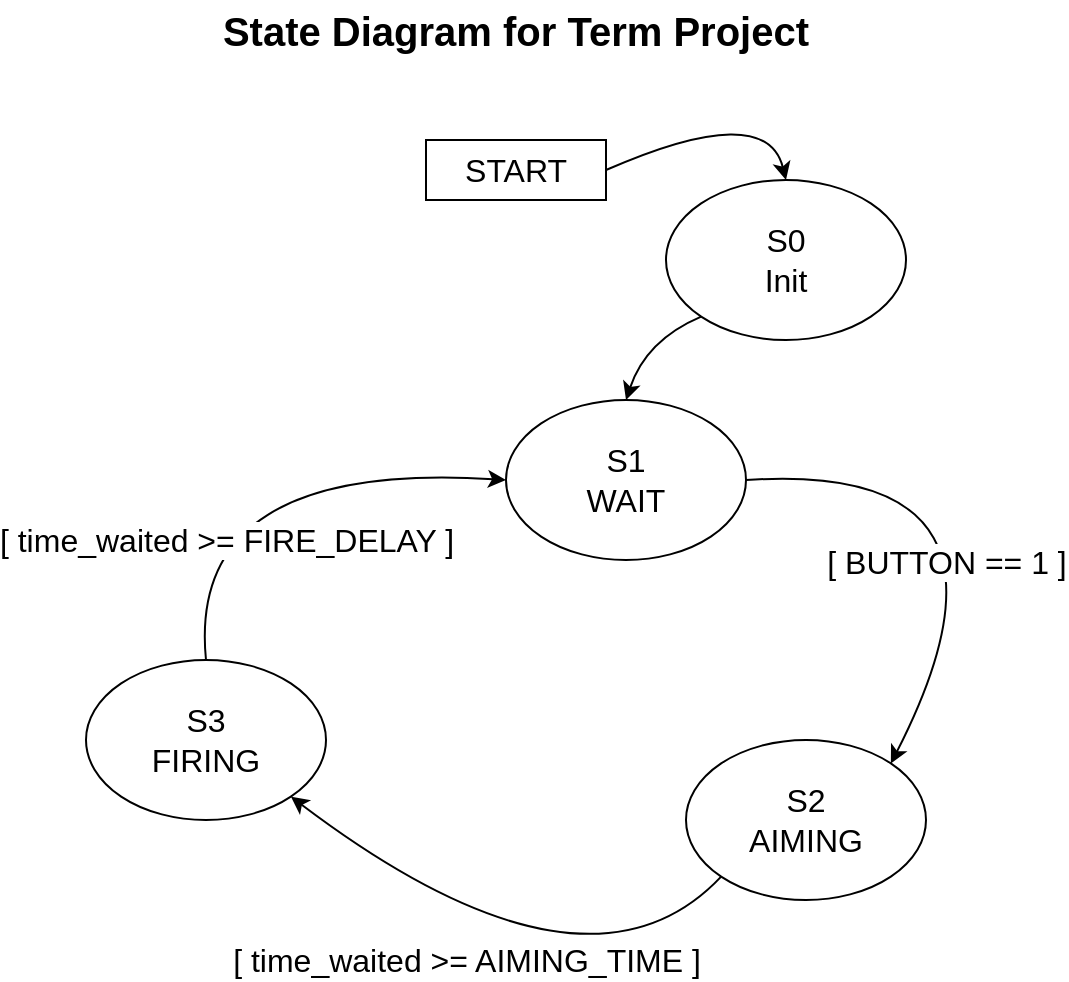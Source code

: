 <mxfile version="24.0.4" type="device">
  <diagram name="Page-1" id="pYXVmIgExTVIhxDMQ7Q1">
    <mxGraphModel dx="1189" dy="386" grid="1" gridSize="10" guides="1" tooltips="1" connect="1" arrows="1" fold="1" page="0" pageScale="1" pageWidth="850" pageHeight="1100" math="0" shadow="0">
      <root>
        <mxCell id="0" />
        <mxCell id="1" parent="0" />
        <mxCell id="rAT5umI4WLhzFv3D11Pl-13" value="State Diagram for Term Project" style="text;strokeColor=none;align=center;fillColor=none;html=1;verticalAlign=middle;whiteSpace=wrap;rounded=0;fontSize=20;fontStyle=1" parent="1" vertex="1">
          <mxGeometry x="340" y="790" width="330" height="30" as="geometry" />
        </mxCell>
        <mxCell id="rAT5umI4WLhzFv3D11Pl-15" value="" style="endArrow=classic;html=1;rounded=0;entryX=0.5;entryY=0;entryDx=0;entryDy=0;curved=1;exitX=0;exitY=1;exitDx=0;exitDy=0;fontSize=16;" parent="1" source="rAT5umI4WLhzFv3D11Pl-18" target="rAT5umI4WLhzFv3D11Pl-19" edge="1">
          <mxGeometry width="50" height="50" relative="1" as="geometry">
            <mxPoint x="260" y="1320" as="sourcePoint" />
            <mxPoint x="415.144" y="1261.716" as="targetPoint" />
            <Array as="points">
              <mxPoint x="570" y="960" />
            </Array>
          </mxGeometry>
        </mxCell>
        <mxCell id="rAT5umI4WLhzFv3D11Pl-17" value="START" style="rounded=0;whiteSpace=wrap;html=1;fontSize=16;" parent="1" vertex="1">
          <mxGeometry x="460" y="860" width="90" height="30" as="geometry" />
        </mxCell>
        <mxCell id="rAT5umI4WLhzFv3D11Pl-18" value="S0&lt;br style=&quot;font-size: 16px;&quot;&gt;Init" style="ellipse;whiteSpace=wrap;html=1;fontSize=16;" parent="1" vertex="1">
          <mxGeometry x="580" y="880" width="120" height="80" as="geometry" />
        </mxCell>
        <mxCell id="rAT5umI4WLhzFv3D11Pl-19" value="S1&lt;br style=&quot;font-size: 16px;&quot;&gt;WAIT" style="ellipse;whiteSpace=wrap;html=1;fontSize=16;" parent="1" vertex="1">
          <mxGeometry x="500" y="990" width="120" height="80" as="geometry" />
        </mxCell>
        <mxCell id="rAT5umI4WLhzFv3D11Pl-31" value="" style="endArrow=classic;html=1;rounded=0;entryX=0.5;entryY=0;entryDx=0;entryDy=0;curved=1;exitX=1;exitY=0.5;exitDx=0;exitDy=0;fontSize=16;" parent="1" source="rAT5umI4WLhzFv3D11Pl-17" target="rAT5umI4WLhzFv3D11Pl-18" edge="1">
          <mxGeometry width="50" height="50" relative="1" as="geometry">
            <mxPoint x="332" y="962" as="sourcePoint" />
            <mxPoint x="510" y="900" as="targetPoint" />
            <Array as="points">
              <mxPoint x="630" y="840" />
            </Array>
          </mxGeometry>
        </mxCell>
        <mxCell id="vWnbclFtSzo0CwNN01Se-3" value="S2&lt;br style=&quot;font-size: 16px;&quot;&gt;AIMING" style="ellipse;whiteSpace=wrap;html=1;fontSize=16;" vertex="1" parent="1">
          <mxGeometry x="590" y="1160" width="120" height="80" as="geometry" />
        </mxCell>
        <mxCell id="vWnbclFtSzo0CwNN01Se-5" value="S3&lt;br style=&quot;font-size: 16px;&quot;&gt;FIRING" style="ellipse;whiteSpace=wrap;html=1;fontSize=16;" vertex="1" parent="1">
          <mxGeometry x="290" y="1120" width="120" height="80" as="geometry" />
        </mxCell>
        <mxCell id="vWnbclFtSzo0CwNN01Se-9" value="" style="endArrow=classic;html=1;rounded=0;entryX=1;entryY=1;entryDx=0;entryDy=0;curved=1;exitX=0;exitY=1;exitDx=0;exitDy=0;fontSize=16;" edge="1" parent="1" source="vWnbclFtSzo0CwNN01Se-3" target="vWnbclFtSzo0CwNN01Se-5">
          <mxGeometry width="50" height="50" relative="1" as="geometry">
            <mxPoint x="620" y="1030" as="sourcePoint" />
            <mxPoint x="692" y="1172" as="targetPoint" />
            <Array as="points">
              <mxPoint x="540" y="1300" />
            </Array>
          </mxGeometry>
        </mxCell>
        <mxCell id="vWnbclFtSzo0CwNN01Se-10" value="[ time_waited &amp;gt;= AIMING_TIME ]" style="edgeLabel;html=1;align=center;verticalAlign=middle;resizable=0;points=[];fontSize=16;" vertex="1" connectable="0" parent="vWnbclFtSzo0CwNN01Se-9">
          <mxGeometry x="-0.018" y="-4" relative="1" as="geometry">
            <mxPoint x="-30" y="-2" as="offset" />
          </mxGeometry>
        </mxCell>
        <mxCell id="vWnbclFtSzo0CwNN01Se-12" value="" style="endArrow=classic;html=1;rounded=0;entryX=1;entryY=0;entryDx=0;entryDy=0;curved=1;exitX=1;exitY=0.5;exitDx=0;exitDy=0;fontSize=16;" edge="1" parent="1" source="rAT5umI4WLhzFv3D11Pl-19" target="vWnbclFtSzo0CwNN01Se-3">
          <mxGeometry width="50" height="50" relative="1" as="geometry">
            <mxPoint x="618" y="1238" as="sourcePoint" />
            <mxPoint x="402" y="1198" as="targetPoint" />
            <Array as="points">
              <mxPoint x="770" y="1020" />
            </Array>
          </mxGeometry>
        </mxCell>
        <mxCell id="vWnbclFtSzo0CwNN01Se-13" value="[ BUTTON == 1 ]" style="edgeLabel;html=1;align=center;verticalAlign=middle;resizable=0;points=[];fontSize=16;" vertex="1" connectable="0" parent="vWnbclFtSzo0CwNN01Se-12">
          <mxGeometry x="-0.018" y="-4" relative="1" as="geometry">
            <mxPoint x="-43" y="46" as="offset" />
          </mxGeometry>
        </mxCell>
        <mxCell id="vWnbclFtSzo0CwNN01Se-15" value="" style="endArrow=classic;html=1;rounded=0;entryX=0;entryY=0.5;entryDx=0;entryDy=0;curved=1;exitX=0.5;exitY=0;exitDx=0;exitDy=0;fontSize=16;" edge="1" parent="1" source="vWnbclFtSzo0CwNN01Se-5" target="rAT5umI4WLhzFv3D11Pl-19">
          <mxGeometry width="50" height="50" relative="1" as="geometry">
            <mxPoint x="618" y="1238" as="sourcePoint" />
            <mxPoint x="402" y="1198" as="targetPoint" />
            <Array as="points">
              <mxPoint x="340" y="1020" />
            </Array>
          </mxGeometry>
        </mxCell>
        <mxCell id="vWnbclFtSzo0CwNN01Se-16" value="[ time_waited &amp;gt;= FIRE_DELAY ]" style="edgeLabel;html=1;align=center;verticalAlign=middle;resizable=0;points=[];fontSize=16;" vertex="1" connectable="0" parent="vWnbclFtSzo0CwNN01Se-15">
          <mxGeometry x="-0.018" y="-4" relative="1" as="geometry">
            <mxPoint x="-7" y="34" as="offset" />
          </mxGeometry>
        </mxCell>
      </root>
    </mxGraphModel>
  </diagram>
</mxfile>
